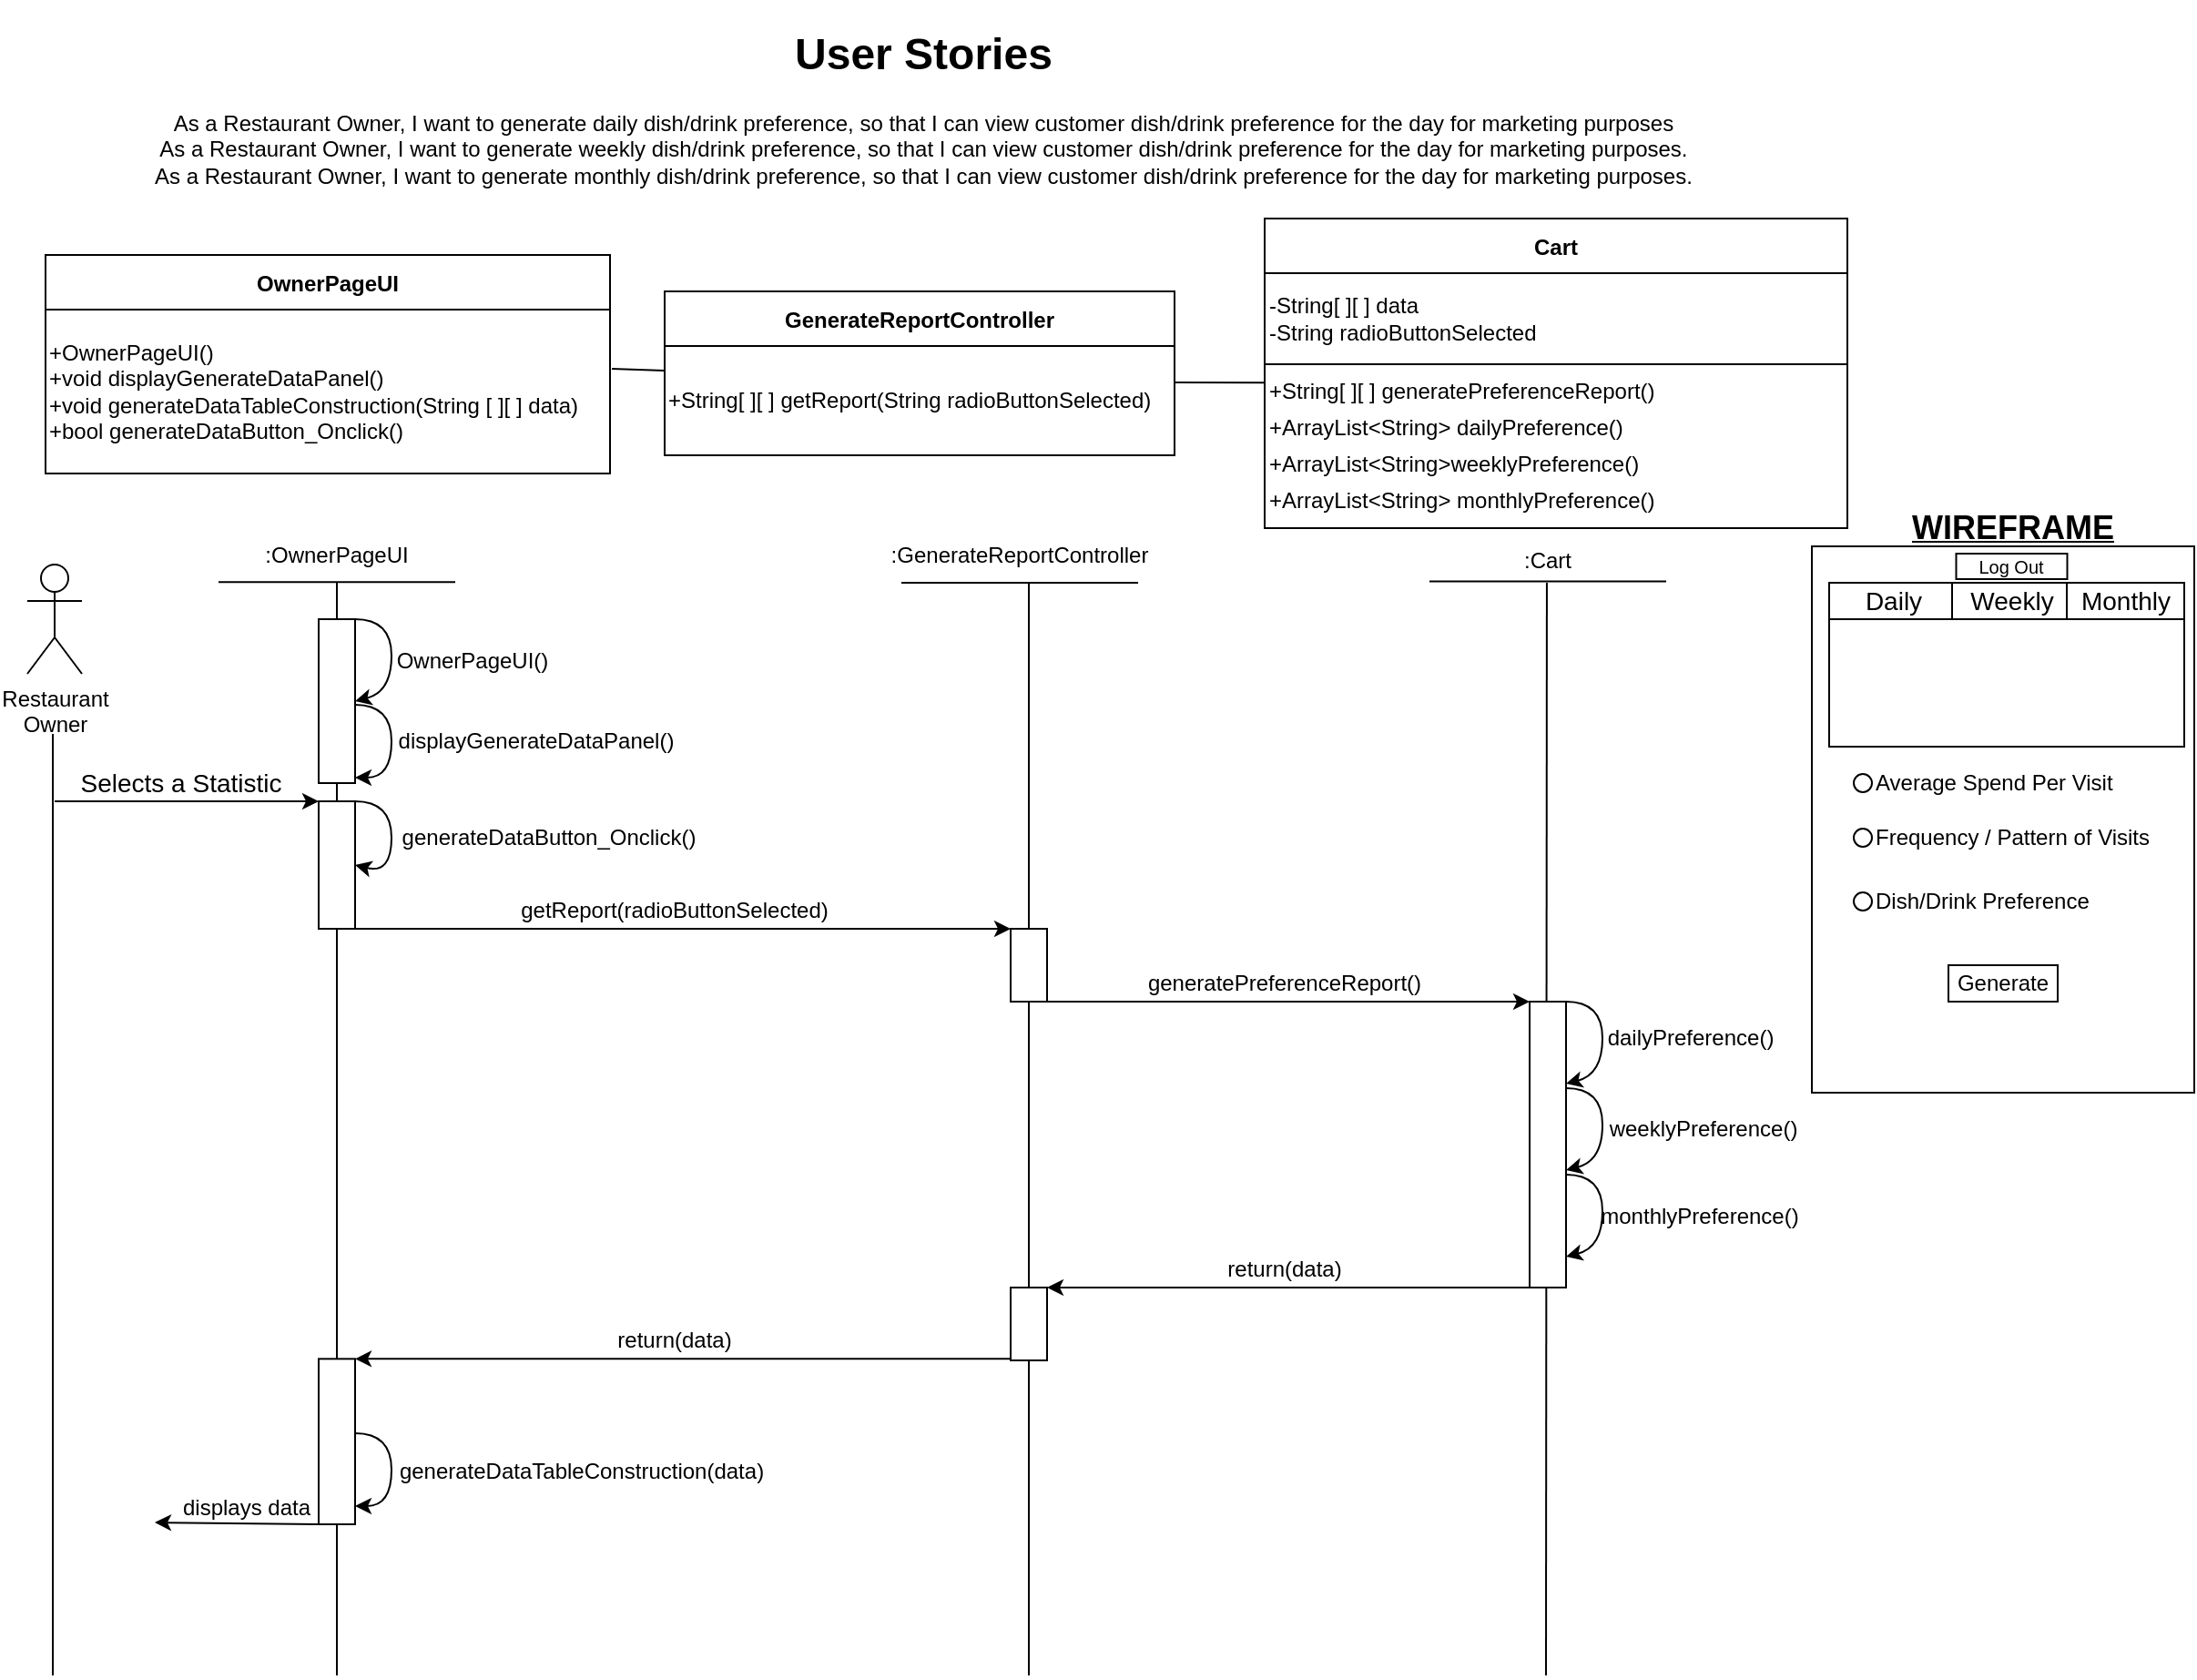 <mxfile version="17.4.2" type="device"><diagram id="PwLxl22AUJvXUvIUC0Pp" name="Page-1"><mxGraphModel dx="2237" dy="2358" grid="1" gridSize="10" guides="1" tooltips="1" connect="1" arrows="1" fold="1" page="1" pageScale="1" pageWidth="1100" pageHeight="850" math="0" shadow="0"><root><mxCell id="0"/><mxCell id="1" parent="0"/><mxCell id="5G-iTMUmoQ5LyaVrk1en-2" value="OwnerPageUI" style="swimlane;startSize=30;" parent="1" vertex="1"><mxGeometry x="40" y="60" width="310" height="120" as="geometry"/></mxCell><mxCell id="5G-iTMUmoQ5LyaVrk1en-3" value="+OwnerPageUI()&lt;br&gt;+void displayGenerateDataPanel()&lt;br&gt;+void generateDataTableConstruction(String [ ][ ] data)&lt;br&gt;+bool generateDataButton_Onclick()&lt;span&gt;&lt;br&gt;&lt;/span&gt;" style="whiteSpace=wrap;html=1;align=left;" parent="5G-iTMUmoQ5LyaVrk1en-2" vertex="1"><mxGeometry y="30" width="310" height="90" as="geometry"/></mxCell><mxCell id="5G-iTMUmoQ5LyaVrk1en-4" value="GenerateReportController" style="swimlane;startSize=30;" parent="1" vertex="1"><mxGeometry x="380" y="80" width="280" height="90" as="geometry"/></mxCell><mxCell id="5G-iTMUmoQ5LyaVrk1en-5" value="+String[ ][ ] getReport(String&amp;nbsp;&lt;span style=&quot;text-align: center&quot;&gt;radioButtonSelected)&lt;/span&gt;" style="whiteSpace=wrap;html=1;align=left;" parent="5G-iTMUmoQ5LyaVrk1en-4" vertex="1"><mxGeometry y="30" width="280" height="60" as="geometry"/></mxCell><mxCell id="5G-iTMUmoQ5LyaVrk1en-6" value="Cart" style="swimlane;startSize=30;" parent="1" vertex="1"><mxGeometry x="709.5" y="40" width="320" height="170" as="geometry"/></mxCell><mxCell id="5G-iTMUmoQ5LyaVrk1en-12" value="&lt;div&gt;&lt;span style=&quot;font-family: &amp;quot;helvetica&amp;quot;&quot;&gt;+String[ ][ ] generatePreferenceReport()&lt;/span&gt;&lt;/div&gt;" style="text;html=1;strokeColor=none;fillColor=none;align=left;verticalAlign=middle;whiteSpace=wrap;rounded=0;" parent="5G-iTMUmoQ5LyaVrk1en-6" vertex="1"><mxGeometry y="80" width="320" height="30" as="geometry"/></mxCell><mxCell id="5G-iTMUmoQ5LyaVrk1en-7" value="-String[ ][ ] data&lt;br&gt;-String radioButtonSelected" style="whiteSpace=wrap;html=1;align=left;" parent="5G-iTMUmoQ5LyaVrk1en-6" vertex="1"><mxGeometry y="30" width="320" height="50" as="geometry"/></mxCell><mxCell id="5G-iTMUmoQ5LyaVrk1en-13" value="+ArrayList&amp;lt;String&amp;gt; dailyPreference()" style="text;html=1;strokeColor=none;fillColor=none;align=left;verticalAlign=middle;whiteSpace=wrap;rounded=0;" parent="5G-iTMUmoQ5LyaVrk1en-6" vertex="1"><mxGeometry y="100" width="270" height="30" as="geometry"/></mxCell><mxCell id="5G-iTMUmoQ5LyaVrk1en-14" value="+ArrayList&amp;lt;String&amp;gt;weeklyPreference()" style="text;html=1;strokeColor=none;fillColor=none;align=left;verticalAlign=middle;whiteSpace=wrap;rounded=0;" parent="5G-iTMUmoQ5LyaVrk1en-6" vertex="1"><mxGeometry y="120" width="270" height="30" as="geometry"/></mxCell><mxCell id="5G-iTMUmoQ5LyaVrk1en-15" value="+ArrayList&amp;lt;String&amp;gt;&amp;nbsp;monthlyPreference()" style="text;html=1;strokeColor=none;fillColor=none;align=left;verticalAlign=middle;whiteSpace=wrap;rounded=0;" parent="5G-iTMUmoQ5LyaVrk1en-6" vertex="1"><mxGeometry y="140" width="270" height="30" as="geometry"/></mxCell><mxCell id="5G-iTMUmoQ5LyaVrk1en-10" value="" style="endArrow=none;html=1;rounded=0;exitX=1;exitY=0.25;exitDx=0;exitDy=0;entryX=-0.004;entryY=0.304;entryDx=0;entryDy=0;entryPerimeter=0;" parent="1" edge="1"><mxGeometry width="50" height="50" relative="1" as="geometry"><mxPoint x="351" y="122.5" as="sourcePoint"/><mxPoint x="379.88" y="123.44" as="targetPoint"/></mxGeometry></mxCell><mxCell id="5G-iTMUmoQ5LyaVrk1en-11" value="" style="endArrow=none;html=1;rounded=0;exitX=-0.001;exitY=0.187;exitDx=0;exitDy=0;exitPerimeter=0;" parent="1" edge="1"><mxGeometry width="50" height="50" relative="1" as="geometry"><mxPoint x="709.73" y="130.147" as="sourcePoint"/><mxPoint x="660" y="130" as="targetPoint"/></mxGeometry></mxCell><mxCell id="5G-iTMUmoQ5LyaVrk1en-16" value="Restaurant&lt;br&gt;Owner" style="shape=umlActor;verticalLabelPosition=bottom;verticalAlign=top;html=1;outlineConnect=0;" parent="1" vertex="1"><mxGeometry x="30" y="230" width="30" height="60" as="geometry"/></mxCell><mxCell id="5G-iTMUmoQ5LyaVrk1en-17" value="&lt;span style=&quot;font-weight: normal&quot;&gt;:OwnerPageUI&lt;/span&gt;" style="text;html=1;strokeColor=none;fillColor=none;align=center;verticalAlign=middle;whiteSpace=wrap;rounded=0;fontStyle=1" parent="1" vertex="1"><mxGeometry x="170" y="210" width="60" height="30" as="geometry"/></mxCell><mxCell id="5G-iTMUmoQ5LyaVrk1en-18" value="&lt;span style=&quot;font-weight: normal&quot;&gt;:&lt;span&gt;GenerateReportController&lt;/span&gt;&lt;/span&gt;" style="text;html=1;strokeColor=none;fillColor=none;align=center;verticalAlign=middle;whiteSpace=wrap;rounded=0;fontStyle=1" parent="1" vertex="1"><mxGeometry x="545" y="210" width="60" height="30" as="geometry"/></mxCell><mxCell id="5G-iTMUmoQ5LyaVrk1en-19" value=":Cart" style="text;html=1;strokeColor=none;fillColor=none;align=center;verticalAlign=middle;whiteSpace=wrap;rounded=0;" parent="1" vertex="1"><mxGeometry x="835" y="213" width="60" height="30" as="geometry"/></mxCell><mxCell id="5G-iTMUmoQ5LyaVrk1en-20" value="" style="endArrow=none;html=1;rounded=0;" parent="1" edge="1"><mxGeometry width="50" height="50" relative="1" as="geometry"><mxPoint x="135" y="239.57" as="sourcePoint"/><mxPoint x="265" y="239.57" as="targetPoint"/></mxGeometry></mxCell><mxCell id="5G-iTMUmoQ5LyaVrk1en-21" value="" style="endArrow=none;html=1;rounded=0;" parent="1" edge="1"><mxGeometry width="50" height="50" relative="1" as="geometry"><mxPoint x="510" y="240" as="sourcePoint"/><mxPoint x="640" y="240" as="targetPoint"/></mxGeometry></mxCell><mxCell id="5G-iTMUmoQ5LyaVrk1en-22" value="" style="endArrow=none;html=1;rounded=0;" parent="1" edge="1"><mxGeometry width="50" height="50" relative="1" as="geometry"><mxPoint x="800" y="239.26" as="sourcePoint"/><mxPoint x="930" y="239.26" as="targetPoint"/></mxGeometry></mxCell><mxCell id="5G-iTMUmoQ5LyaVrk1en-23" value="" style="endArrow=none;html=1;rounded=0;" parent="1" edge="1"><mxGeometry width="50" height="50" relative="1" as="geometry"><mxPoint x="200" y="840" as="sourcePoint"/><mxPoint x="200" y="240" as="targetPoint"/></mxGeometry></mxCell><mxCell id="5G-iTMUmoQ5LyaVrk1en-24" value="" style="endArrow=none;html=1;rounded=0;" parent="1" edge="1"><mxGeometry width="50" height="50" relative="1" as="geometry"><mxPoint x="864" y="840" as="sourcePoint"/><mxPoint x="864.47" y="240" as="targetPoint"/></mxGeometry></mxCell><mxCell id="5G-iTMUmoQ5LyaVrk1en-25" value="" style="rounded=0;whiteSpace=wrap;html=1;" parent="1" vertex="1"><mxGeometry x="190" y="260" width="20" height="90" as="geometry"/></mxCell><mxCell id="5G-iTMUmoQ5LyaVrk1en-26" value="" style="curved=1;endArrow=classic;html=1;rounded=0;exitX=1;exitY=0;exitDx=0;exitDy=0;entryX=1;entryY=0.5;entryDx=0;entryDy=0;" parent="1" source="5G-iTMUmoQ5LyaVrk1en-25" target="5G-iTMUmoQ5LyaVrk1en-25" edge="1"><mxGeometry width="50" height="50" relative="1" as="geometry"><mxPoint x="300" y="360" as="sourcePoint"/><mxPoint x="350" y="310" as="targetPoint"/><Array as="points"><mxPoint x="230" y="260"/><mxPoint x="230" y="300"/></Array></mxGeometry></mxCell><mxCell id="5G-iTMUmoQ5LyaVrk1en-27" value="OwnerPageUI()" style="text;html=1;align=center;verticalAlign=middle;resizable=0;points=[];autosize=1;strokeColor=none;fillColor=none;" parent="1" vertex="1"><mxGeometry x="224" y="273" width="100" height="20" as="geometry"/></mxCell><mxCell id="5G-iTMUmoQ5LyaVrk1en-28" value="" style="endArrow=none;html=1;rounded=0;startArrow=none;" parent="1" edge="1"><mxGeometry width="50" height="50" relative="1" as="geometry"><mxPoint x="580" y="450" as="sourcePoint"/><mxPoint x="580" y="240" as="targetPoint"/></mxGeometry></mxCell><mxCell id="5G-iTMUmoQ5LyaVrk1en-29" value="" style="endArrow=none;html=1;rounded=0;" parent="1" edge="1"><mxGeometry width="50" height="50" relative="1" as="geometry"><mxPoint x="580" y="840" as="sourcePoint"/><mxPoint x="580" y="439.43" as="targetPoint"/></mxGeometry></mxCell><mxCell id="5G-iTMUmoQ5LyaVrk1en-30" value="" style="endArrow=classic;html=1;rounded=0;exitX=1;exitY=1;exitDx=0;exitDy=0;entryX=0;entryY=0;entryDx=0;entryDy=0;" parent="1" edge="1"><mxGeometry width="50" height="50" relative="1" as="geometry"><mxPoint x="590" y="470" as="sourcePoint"/><mxPoint x="855" y="470" as="targetPoint"/></mxGeometry></mxCell><mxCell id="5G-iTMUmoQ5LyaVrk1en-31" value="&lt;div style=&quot;text-align: left&quot;&gt;&lt;span&gt;generatePreferenceReport()&lt;/span&gt;&lt;/div&gt;" style="text;html=1;align=center;verticalAlign=middle;resizable=0;points=[];autosize=1;strokeColor=none;fillColor=none;" parent="1" vertex="1"><mxGeometry x="635" y="450" width="170" height="20" as="geometry"/></mxCell><mxCell id="5G-iTMUmoQ5LyaVrk1en-32" value="" style="rounded=0;whiteSpace=wrap;html=1;" parent="1" vertex="1"><mxGeometry x="855" y="470" width="20" height="157" as="geometry"/></mxCell><mxCell id="5G-iTMUmoQ5LyaVrk1en-33" value="" style="rounded=0;whiteSpace=wrap;html=1;" parent="1" vertex="1"><mxGeometry x="190" y="360" width="20" height="70" as="geometry"/></mxCell><mxCell id="5G-iTMUmoQ5LyaVrk1en-34" value="" style="curved=1;endArrow=classic;html=1;rounded=0;exitX=1;exitY=0;exitDx=0;exitDy=0;entryX=1;entryY=0.5;entryDx=0;entryDy=0;" parent="1" source="5G-iTMUmoQ5LyaVrk1en-33" target="5G-iTMUmoQ5LyaVrk1en-33" edge="1"><mxGeometry width="50" height="50" relative="1" as="geometry"><mxPoint x="300" y="460" as="sourcePoint"/><mxPoint x="350" y="410" as="targetPoint"/><Array as="points"><mxPoint x="230" y="360"/><mxPoint x="230" y="400"/></Array></mxGeometry></mxCell><mxCell id="5G-iTMUmoQ5LyaVrk1en-35" value="generateDataButton_Onclick()" style="text;html=1;align=center;verticalAlign=middle;resizable=0;points=[];autosize=1;strokeColor=none;fillColor=none;" parent="1" vertex="1"><mxGeometry x="226" y="370" width="180" height="20" as="geometry"/></mxCell><mxCell id="5G-iTMUmoQ5LyaVrk1en-36" value="" style="rounded=0;whiteSpace=wrap;html=1;" parent="1" vertex="1"><mxGeometry x="570" y="430" width="20" height="40" as="geometry"/></mxCell><mxCell id="5G-iTMUmoQ5LyaVrk1en-37" value="" style="rounded=0;whiteSpace=wrap;html=1;" parent="1" vertex="1"><mxGeometry x="570" y="627" width="20" height="40" as="geometry"/></mxCell><mxCell id="5G-iTMUmoQ5LyaVrk1en-38" value="" style="endArrow=classic;html=1;rounded=0;exitX=0;exitY=1;exitDx=0;exitDy=0;entryX=1;entryY=0;entryDx=0;entryDy=0;" parent="1" target="5G-iTMUmoQ5LyaVrk1en-37" edge="1"><mxGeometry width="50" height="50" relative="1" as="geometry"><mxPoint x="855" y="627" as="sourcePoint"/><mxPoint x="960" y="617" as="targetPoint"/></mxGeometry></mxCell><mxCell id="5G-iTMUmoQ5LyaVrk1en-39" value="&lt;div style=&quot;text-align: left&quot;&gt;&lt;span&gt;return(data)&lt;/span&gt;&lt;/div&gt;" style="text;html=1;align=center;verticalAlign=middle;resizable=0;points=[];autosize=1;strokeColor=none;fillColor=none;fontStyle=0" parent="1" vertex="1"><mxGeometry x="680" y="607" width="80" height="20" as="geometry"/></mxCell><mxCell id="5G-iTMUmoQ5LyaVrk1en-40" value="" style="endArrow=classic;html=1;rounded=0;exitX=0;exitY=1;exitDx=0;exitDy=0;entryX=1;entryY=0;entryDx=0;entryDy=0;" parent="1" edge="1"><mxGeometry width="50" height="50" relative="1" as="geometry"><mxPoint x="570" y="666.17" as="sourcePoint"/><mxPoint x="210" y="666.17" as="targetPoint"/></mxGeometry></mxCell><mxCell id="5G-iTMUmoQ5LyaVrk1en-41" value="" style="rounded=0;whiteSpace=wrap;html=1;" parent="1" vertex="1"><mxGeometry x="190" y="666.17" width="20" height="90.83" as="geometry"/></mxCell><mxCell id="5G-iTMUmoQ5LyaVrk1en-42" value="" style="curved=1;endArrow=classic;html=1;rounded=0;exitX=1;exitY=0;exitDx=0;exitDy=0;entryX=1;entryY=1;entryDx=0;entryDy=0;" parent="1" edge="1"><mxGeometry width="50" height="50" relative="1" as="geometry"><mxPoint x="210" y="707" as="sourcePoint"/><mxPoint x="210" y="747" as="targetPoint"/><Array as="points"><mxPoint x="230" y="707"/><mxPoint x="230" y="747"/></Array></mxGeometry></mxCell><mxCell id="5G-iTMUmoQ5LyaVrk1en-43" value="&lt;span style=&quot;text-align: left&quot;&gt;generateDataTableConstruction(data)&lt;/span&gt;" style="text;html=1;align=center;verticalAlign=middle;resizable=0;points=[];autosize=1;strokeColor=none;fillColor=none;" parent="1" vertex="1"><mxGeometry x="224" y="718" width="220" height="20" as="geometry"/></mxCell><mxCell id="5G-iTMUmoQ5LyaVrk1en-44" value="&lt;div style=&quot;text-align: left&quot;&gt;&lt;span&gt;return(&lt;/span&gt;data&lt;span&gt;)&lt;/span&gt;&lt;/div&gt;" style="text;html=1;align=center;verticalAlign=middle;resizable=0;points=[];autosize=1;strokeColor=none;fillColor=none;fontStyle=0" parent="1" vertex="1"><mxGeometry x="345" y="646.17" width="80" height="20" as="geometry"/></mxCell><mxCell id="5G-iTMUmoQ5LyaVrk1en-45" value="" style="endArrow=classic;html=1;rounded=0;exitX=1;exitY=1;exitDx=0;exitDy=0;" parent="1" edge="1"><mxGeometry width="50" height="50" relative="1" as="geometry"><mxPoint x="200" y="430" as="sourcePoint"/><mxPoint x="570" y="430" as="targetPoint"/></mxGeometry></mxCell><mxCell id="5G-iTMUmoQ5LyaVrk1en-46" value="getReport(radioButtonSelected)" style="text;html=1;align=center;verticalAlign=middle;resizable=0;points=[];autosize=1;strokeColor=none;fillColor=none;" parent="1" vertex="1"><mxGeometry x="295" y="410" width="180" height="20" as="geometry"/></mxCell><mxCell id="5G-iTMUmoQ5LyaVrk1en-47" value="" style="endArrow=classic;html=1;rounded=0;fontSize=14;" parent="1" edge="1"><mxGeometry width="50" height="50" relative="1" as="geometry"><mxPoint x="45" y="360" as="sourcePoint"/><mxPoint x="190" y="360" as="targetPoint"/></mxGeometry></mxCell><mxCell id="5G-iTMUmoQ5LyaVrk1en-48" value="" style="endArrow=none;html=1;rounded=0;fontSize=14;" parent="1" edge="1"><mxGeometry width="50" height="50" relative="1" as="geometry"><mxPoint x="44" y="840" as="sourcePoint"/><mxPoint x="44.0" y="323.0" as="targetPoint"/></mxGeometry></mxCell><mxCell id="5G-iTMUmoQ5LyaVrk1en-49" value="Selects a Statistic" style="text;html=1;align=center;verticalAlign=middle;resizable=0;points=[];autosize=1;strokeColor=none;fillColor=none;fontSize=14;" parent="1" vertex="1"><mxGeometry x="49" y="340" width="130" height="20" as="geometry"/></mxCell><mxCell id="5G-iTMUmoQ5LyaVrk1en-50" value="" style="curved=1;endArrow=classic;html=1;rounded=0;exitX=1;exitY=0;exitDx=0;exitDy=0;entryX=1;entryY=1;entryDx=0;entryDy=0;" parent="1" edge="1"><mxGeometry width="50" height="50" relative="1" as="geometry"><mxPoint x="210" y="307" as="sourcePoint"/><mxPoint x="210" y="347" as="targetPoint"/><Array as="points"><mxPoint x="230" y="307"/><mxPoint x="230" y="347"/></Array></mxGeometry></mxCell><mxCell id="5G-iTMUmoQ5LyaVrk1en-51" value="displayGenerateDataPanel()" style="text;html=1;align=center;verticalAlign=middle;resizable=0;points=[];autosize=1;strokeColor=none;fillColor=none;" parent="1" vertex="1"><mxGeometry x="224" y="317" width="170" height="20" as="geometry"/></mxCell><mxCell id="5G-iTMUmoQ5LyaVrk1en-52" value="" style="curved=1;endArrow=classic;html=1;rounded=0;exitX=1;exitY=0;exitDx=0;exitDy=0;entryX=1;entryY=0.5;entryDx=0;entryDy=0;" parent="1" edge="1"><mxGeometry width="50" height="50" relative="1" as="geometry"><mxPoint x="875" y="470" as="sourcePoint"/><mxPoint x="875" y="515" as="targetPoint"/><Array as="points"><mxPoint x="895" y="470"/><mxPoint x="895" y="510"/></Array></mxGeometry></mxCell><mxCell id="5G-iTMUmoQ5LyaVrk1en-53" value="dailyPreference()" style="text;html=1;align=center;verticalAlign=middle;resizable=0;points=[];autosize=1;strokeColor=none;fillColor=none;" parent="1" vertex="1"><mxGeometry x="888" y="480" width="110" height="20" as="geometry"/></mxCell><mxCell id="5G-iTMUmoQ5LyaVrk1en-54" value="" style="curved=1;endArrow=classic;html=1;rounded=0;exitX=1;exitY=0;exitDx=0;exitDy=0;entryX=1;entryY=0.5;entryDx=0;entryDy=0;" parent="1" edge="1"><mxGeometry width="50" height="50" relative="1" as="geometry"><mxPoint x="875" y="517.5" as="sourcePoint"/><mxPoint x="875" y="562.5" as="targetPoint"/><Array as="points"><mxPoint x="895" y="517.5"/><mxPoint x="895" y="557.5"/></Array></mxGeometry></mxCell><mxCell id="5G-iTMUmoQ5LyaVrk1en-55" value="weeklyPreference()" style="text;html=1;align=center;verticalAlign=middle;resizable=0;points=[];autosize=1;strokeColor=none;fillColor=none;" parent="1" vertex="1"><mxGeometry x="890" y="530" width="120" height="20" as="geometry"/></mxCell><mxCell id="5G-iTMUmoQ5LyaVrk1en-56" value="" style="curved=1;endArrow=classic;html=1;rounded=0;exitX=1;exitY=0;exitDx=0;exitDy=0;entryX=1;entryY=0.5;entryDx=0;entryDy=0;" parent="1" edge="1"><mxGeometry width="50" height="50" relative="1" as="geometry"><mxPoint x="875" y="565" as="sourcePoint"/><mxPoint x="875" y="610" as="targetPoint"/><Array as="points"><mxPoint x="895" y="565"/><mxPoint x="895" y="605"/></Array></mxGeometry></mxCell><mxCell id="5G-iTMUmoQ5LyaVrk1en-57" value="monthlyPreference()" style="text;html=1;align=center;verticalAlign=middle;resizable=0;points=[];autosize=1;strokeColor=none;fillColor=none;" parent="1" vertex="1"><mxGeometry x="888" y="578" width="120" height="20" as="geometry"/></mxCell><mxCell id="5G-iTMUmoQ5LyaVrk1en-72" value="" style="rounded=0;whiteSpace=wrap;html=1;labelBackgroundColor=#FFFFFF;fillColor=#FFFFFF;" parent="1" vertex="1"><mxGeometry x="1010" y="220" width="210" height="300" as="geometry"/></mxCell><mxCell id="5G-iTMUmoQ5LyaVrk1en-73" value="&lt;font style=&quot;font-size: 10px&quot;&gt;Log Out&lt;/font&gt;" style="rounded=0;whiteSpace=wrap;html=1;labelBackgroundColor=none;fillColor=default;" parent="1" vertex="1"><mxGeometry x="1089.25" y="224" width="61" height="14" as="geometry"/></mxCell><mxCell id="5G-iTMUmoQ5LyaVrk1en-74" value="" style="ellipse;whiteSpace=wrap;html=1;aspect=fixed;labelBackgroundColor=#FFFFFF;fillColor=#FFFFFF;" parent="1" vertex="1"><mxGeometry x="1033" y="345" width="10" height="10" as="geometry"/></mxCell><mxCell id="5G-iTMUmoQ5LyaVrk1en-75" value="" style="ellipse;whiteSpace=wrap;html=1;aspect=fixed;labelBackgroundColor=#FFFFFF;fillColor=#FFFFFF;" parent="1" vertex="1"><mxGeometry x="1033" y="375" width="10" height="10" as="geometry"/></mxCell><mxCell id="5G-iTMUmoQ5LyaVrk1en-76" value="" style="ellipse;whiteSpace=wrap;html=1;aspect=fixed;labelBackgroundColor=#FFFFFF;fillColor=#FFFFFF;" parent="1" vertex="1"><mxGeometry x="1033" y="410" width="10" height="10" as="geometry"/></mxCell><mxCell id="5G-iTMUmoQ5LyaVrk1en-77" value="Average Spend Per Visit" style="text;html=1;align=left;verticalAlign=middle;resizable=0;points=[];autosize=1;strokeColor=none;fillColor=none;" parent="1" vertex="1"><mxGeometry x="1043" y="340" width="150" height="20" as="geometry"/></mxCell><mxCell id="5G-iTMUmoQ5LyaVrk1en-78" value="Frequency / Pattern of Visits" style="text;html=1;align=left;verticalAlign=middle;resizable=0;points=[];autosize=1;strokeColor=none;fillColor=none;" parent="1" vertex="1"><mxGeometry x="1043" y="370" width="170" height="20" as="geometry"/></mxCell><mxCell id="5G-iTMUmoQ5LyaVrk1en-79" value="Generate" style="rounded=0;whiteSpace=wrap;html=1;labelBackgroundColor=#FFFFFF;fillColor=#FFFFFF;" parent="1" vertex="1"><mxGeometry x="1085" y="450" width="60" height="20" as="geometry"/></mxCell><mxCell id="5G-iTMUmoQ5LyaVrk1en-80" value="&lt;b&gt;&lt;u&gt;&lt;font style=&quot;font-size: 18px&quot;&gt;WIREFRAME&lt;/font&gt;&lt;/u&gt;&lt;/b&gt;" style="text;html=1;align=center;verticalAlign=middle;resizable=0;points=[];autosize=1;strokeColor=none;fillColor=none;" parent="1" vertex="1"><mxGeometry x="1054.75" y="200" width="130" height="20" as="geometry"/></mxCell><mxCell id="5G-iTMUmoQ5LyaVrk1en-81" value="Dish/Drink Preference" style="text;html=1;align=left;verticalAlign=middle;resizable=0;points=[];autosize=1;strokeColor=none;fillColor=none;" parent="1" vertex="1"><mxGeometry x="1043" y="405" width="130" height="20" as="geometry"/></mxCell><mxCell id="5G-iTMUmoQ5LyaVrk1en-82" value="" style="rounded=0;whiteSpace=wrap;html=1;labelBackgroundColor=none;fontSize=13;fillColor=default;" parent="1" vertex="1"><mxGeometry x="1019.5" y="240" width="195" height="90" as="geometry"/></mxCell><mxCell id="5G-iTMUmoQ5LyaVrk1en-83" value="Daily" style="rounded=0;whiteSpace=wrap;html=1;shadow=0;sketch=0;fontSize=14;fillColor=default;" parent="1" vertex="1"><mxGeometry x="1019.5" y="240" width="69.5" height="20" as="geometry"/></mxCell><mxCell id="5G-iTMUmoQ5LyaVrk1en-84" value="Weekly" style="rounded=0;whiteSpace=wrap;html=1;shadow=0;sketch=0;fontSize=14;fillColor=default;" parent="1" vertex="1"><mxGeometry x="1087" y="240" width="65.5" height="20" as="geometry"/></mxCell><mxCell id="5G-iTMUmoQ5LyaVrk1en-85" value="Monthly" style="rounded=0;whiteSpace=wrap;html=1;shadow=0;sketch=0;fontSize=14;fillColor=default;" parent="1" vertex="1"><mxGeometry x="1150" y="240" width="64.5" height="20" as="geometry"/></mxCell><mxCell id="5G-iTMUmoQ5LyaVrk1en-87" value="&lt;h1 style=&quot;text-align: center&quot;&gt;User Stories&lt;/h1&gt;&lt;div style=&quot;text-align: center&quot;&gt;As a Restaurant Owner, I want to generate daily dish/drink preference, so that I can view customer dish/drink preference for the day for marketing purposes&lt;/div&gt;&lt;div style=&quot;text-align: center&quot;&gt;As a Restaurant Owner, I want to generate weekly dish/drink preference, so that I can view customer dish/drink preference for the day for marketing purposes.&lt;br&gt;&lt;/div&gt;&lt;div style=&quot;text-align: center&quot;&gt;As a Restaurant Owner, I want to generate monthly dish/drink preference, so that I can view customer dish/drink preference for the day for marketing purposes.&lt;br&gt;&lt;/div&gt;" style="text;html=1;strokeColor=none;fillColor=none;spacing=5;spacingTop=-20;whiteSpace=wrap;overflow=hidden;rounded=0;" parent="1" vertex="1"><mxGeometry x="95" y="-70" width="970" height="120" as="geometry"/></mxCell><mxCell id="5G-iTMUmoQ5LyaVrk1en-88" value="" style="endArrow=classic;html=1;rounded=0;" parent="1" edge="1"><mxGeometry width="50" height="50" relative="1" as="geometry"><mxPoint x="190" y="757" as="sourcePoint"/><mxPoint x="100" y="756" as="targetPoint"/></mxGeometry></mxCell><mxCell id="5G-iTMUmoQ5LyaVrk1en-89" value="&lt;span style=&quot;text-align: left&quot;&gt;displays data&lt;/span&gt;" style="text;html=1;align=center;verticalAlign=middle;resizable=0;points=[];autosize=1;strokeColor=none;fillColor=none;" parent="1" vertex="1"><mxGeometry x="105" y="738" width="90" height="20" as="geometry"/></mxCell></root></mxGraphModel></diagram></mxfile>
